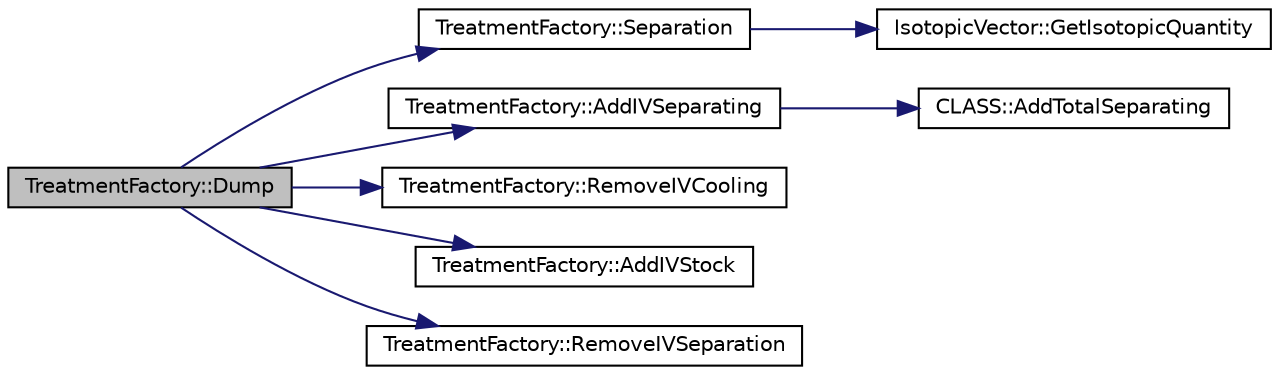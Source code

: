 digraph G
{
  edge [fontname="Helvetica",fontsize="10",labelfontname="Helvetica",labelfontsize="10"];
  node [fontname="Helvetica",fontsize="10",shape=record];
  rankdir="LR";
  Node1 [label="TreatmentFactory::Dump",height=0.2,width=0.4,color="black", fillcolor="grey75", style="filled" fontcolor="black"];
  Node1 -> Node2 [color="midnightblue",fontsize="10",style="solid",fontname="Helvetica"];
  Node2 [label="TreatmentFactory::Separation",height=0.2,width=0.4,color="black", fillcolor="white", style="filled",URL="$class_treatment_factory.html#a422f64b900468570a49f5d32be71c632"];
  Node2 -> Node3 [color="midnightblue",fontsize="10",style="solid",fontname="Helvetica"];
  Node3 [label="IsotopicVector::GetIsotopicQuantity",height=0.2,width=0.4,color="black", fillcolor="white", style="filled",URL="$class_isotopic_vector.html#a0b65f2635da76635c97ddc39faad22bb",tooltip="Return the IVQuantity map."];
  Node1 -> Node4 [color="midnightblue",fontsize="10",style="solid",fontname="Helvetica"];
  Node4 [label="TreatmentFactory::AddIVSeparating",height=0.2,width=0.4,color="black", fillcolor="white", style="filled",URL="$class_treatment_factory.html#aa7193d25c5561739379412e67c396db3",tooltip="Add Separation IsotopicVector."];
  Node4 -> Node5 [color="midnightblue",fontsize="10",style="solid",fontname="Helvetica"];
  Node5 [label="CLASS::AddTotalSeparating",height=0.2,width=0.4,color="black", fillcolor="white", style="filled",URL="$class_c_l_a_s_s.html#a62834294b330c718aadcb9564281a106"];
  Node1 -> Node6 [color="midnightblue",fontsize="10",style="solid",fontname="Helvetica"];
  Node6 [label="TreatmentFactory::RemoveIVCooling",height=0.2,width=0.4,color="black", fillcolor="white", style="filled",URL="$class_treatment_factory.html#a86dc4c7ca4fd7c72123eee92dde6f457",tooltip="Remove a Cooling IsotopicVector."];
  Node1 -> Node7 [color="midnightblue",fontsize="10",style="solid",fontname="Helvetica"];
  Node7 [label="TreatmentFactory::AddIVStock",height=0.2,width=0.4,color="black", fillcolor="white", style="filled",URL="$class_treatment_factory.html#ac560470f83d043532d77eec939a02689",tooltip="Add a ZAI*quantity to the stock."];
  Node1 -> Node8 [color="midnightblue",fontsize="10",style="solid",fontname="Helvetica"];
  Node8 [label="TreatmentFactory::RemoveIVSeparation",height=0.2,width=0.4,color="black", fillcolor="white", style="filled",URL="$class_treatment_factory.html#a09d1756eebf71de4f46030d2bc13ade3",tooltip="Remove a Treated IsotopicVector."];
}
